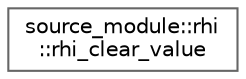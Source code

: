 digraph "类继承关系图"
{
 // LATEX_PDF_SIZE
  bgcolor="transparent";
  edge [fontname=Helvetica,fontsize=10,labelfontname=Helvetica,labelfontsize=10];
  node [fontname=Helvetica,fontsize=10,shape=box,height=0.2,width=0.4];
  rankdir="LR";
  Node0 [id="Node000000",label="source_module::rhi\l::rhi_clear_value",height=0.2,width=0.4,color="grey40", fillcolor="white", style="filled",URL="$unionsource__module_1_1rhi_1_1rhi__clear__value.html",tooltip=" "];
}
